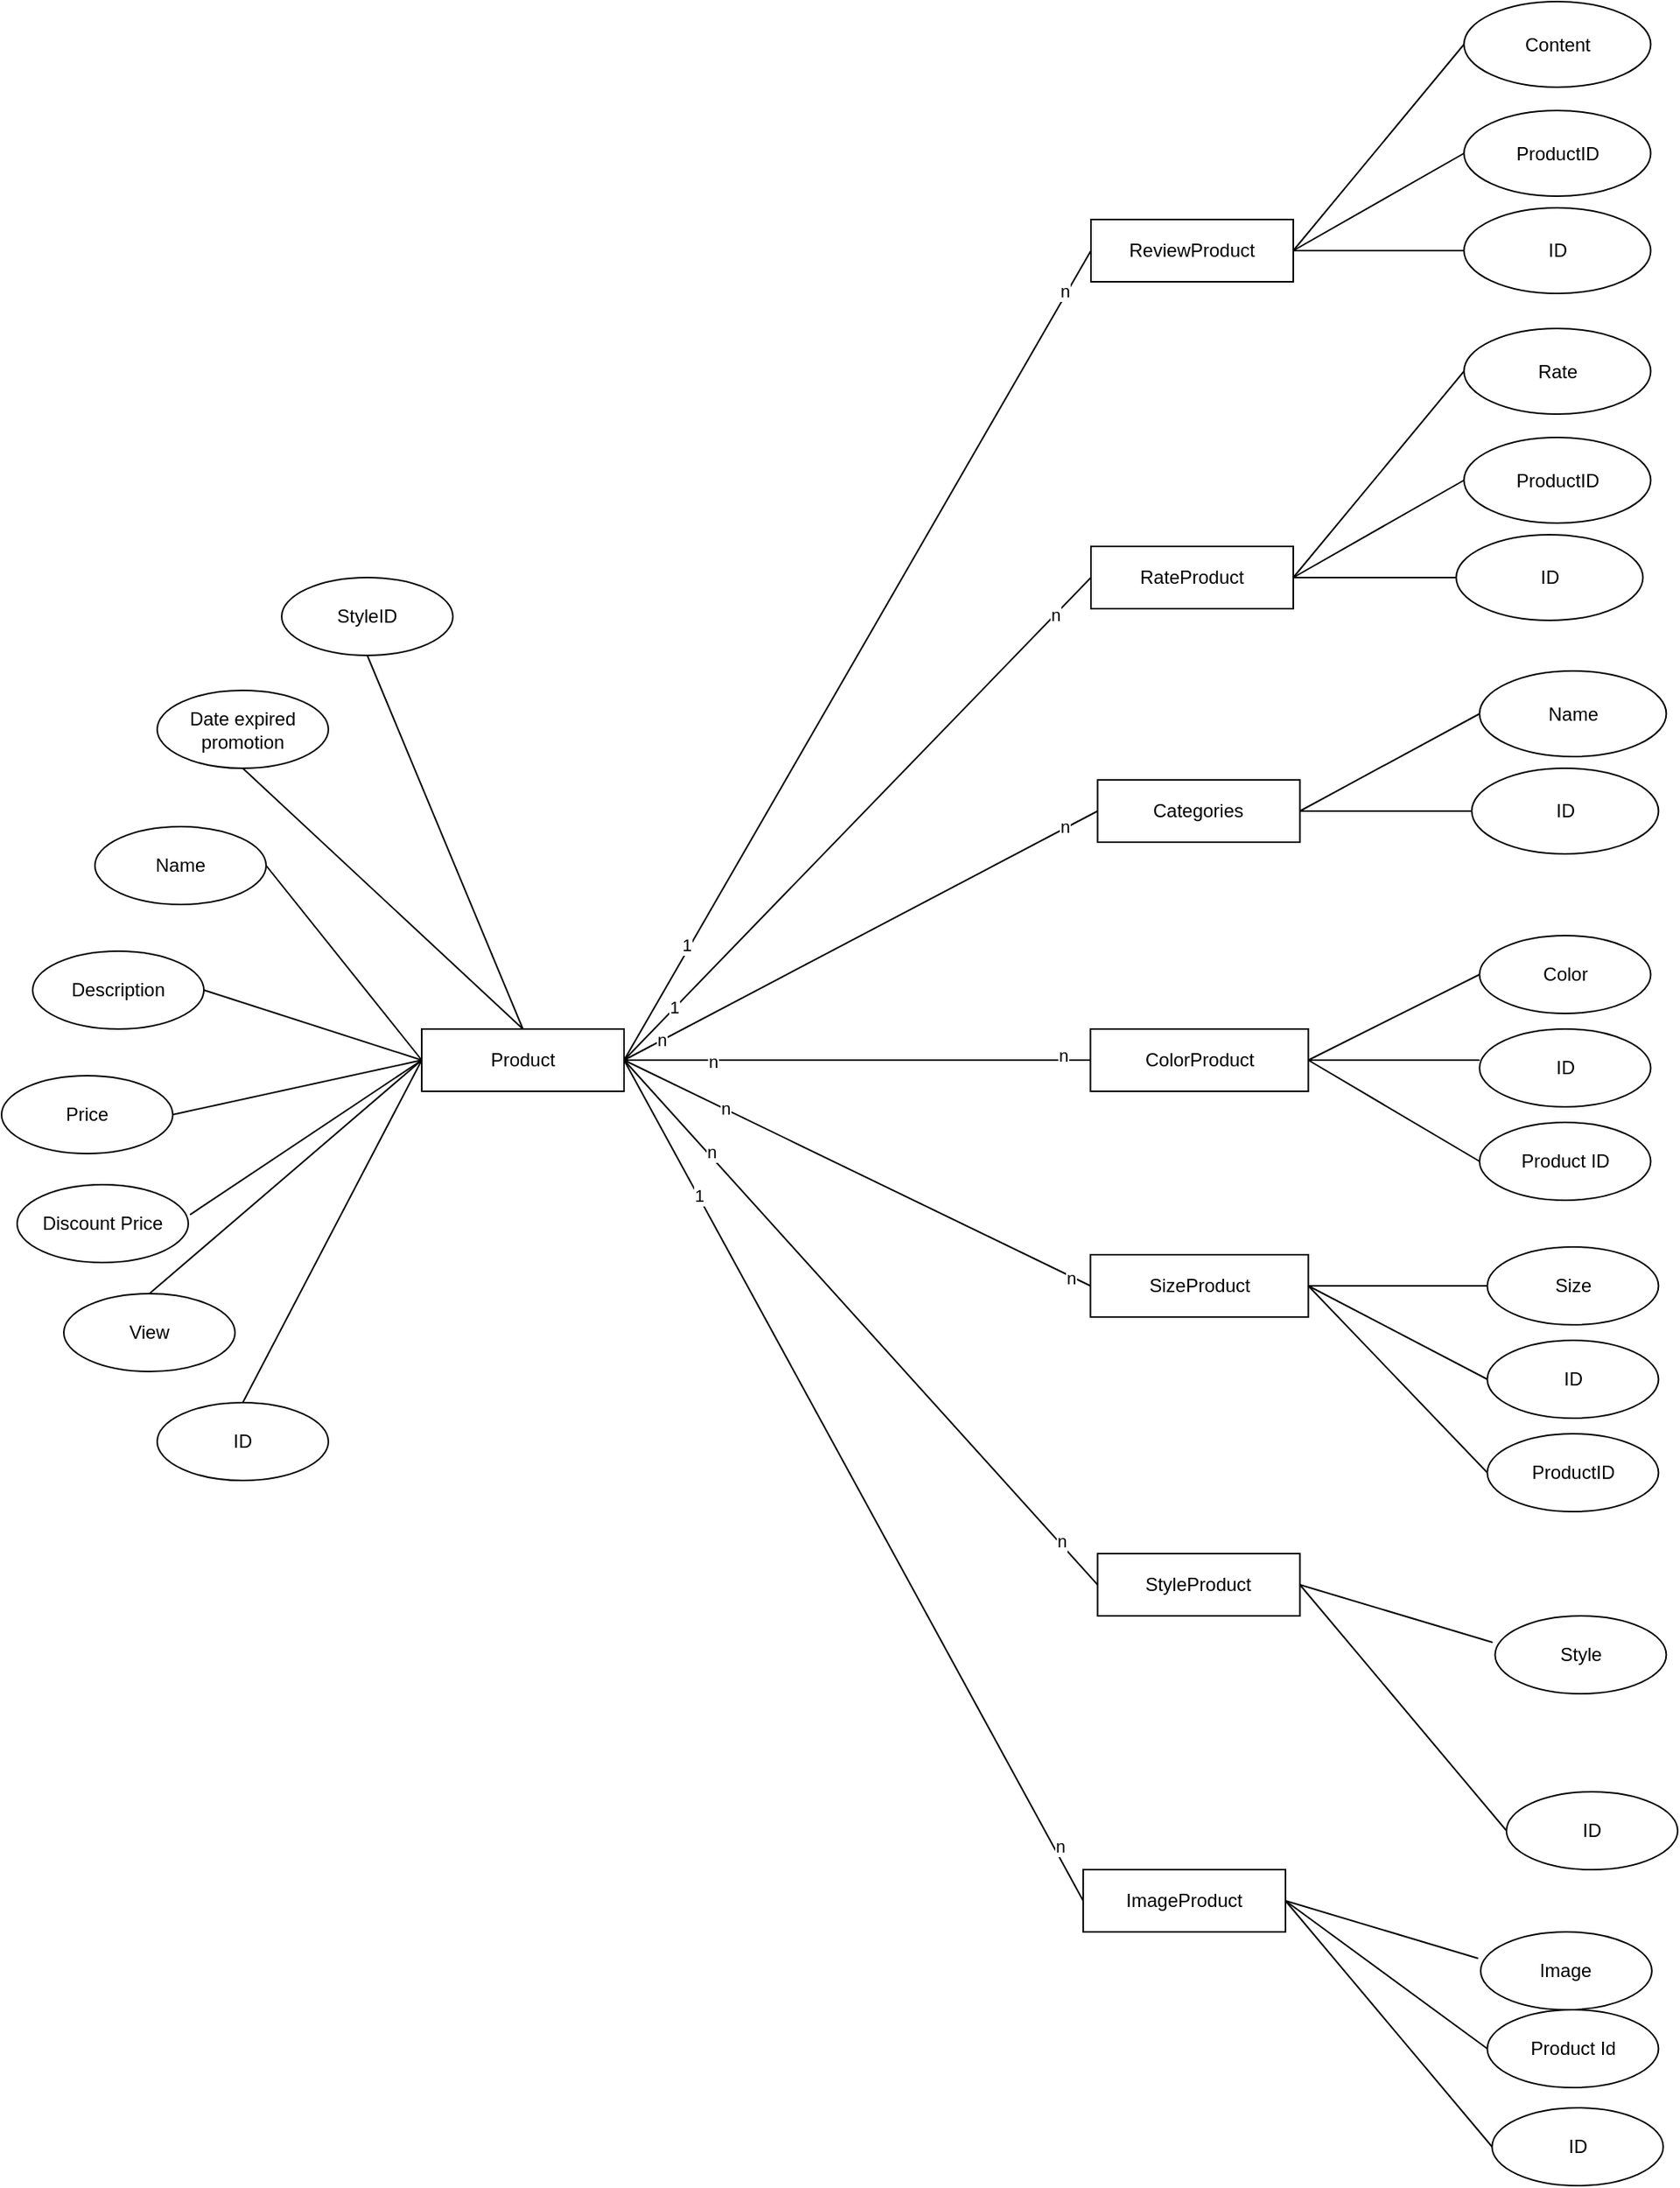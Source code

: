 <mxfile version="24.7.16">
  <diagram name="Trang-1" id="kHV9ho7AeVFAJn1dlJYw">
    <mxGraphModel grid="1" page="1" gridSize="10" guides="1" tooltips="1" connect="1" arrows="1" fold="1" pageScale="1" pageWidth="827" pageHeight="1169" math="0" shadow="0">
      <root>
        <mxCell id="0" />
        <mxCell id="1" parent="0" />
        <mxCell id="EDa_YDnMucxfAsAfOkFh-1" value="Product" style="rounded=0;whiteSpace=wrap;html=1;" vertex="1" parent="1">
          <mxGeometry x="20" y="160" width="130" height="40" as="geometry" />
        </mxCell>
        <mxCell id="EDa_YDnMucxfAsAfOkFh-2" value="Name" style="ellipse;whiteSpace=wrap;html=1;" vertex="1" parent="1">
          <mxGeometry x="-190" y="30" width="110" height="50" as="geometry" />
        </mxCell>
        <mxCell id="EDa_YDnMucxfAsAfOkFh-3" value="Description" style="ellipse;whiteSpace=wrap;html=1;" vertex="1" parent="1">
          <mxGeometry x="-230" y="110" width="110" height="50" as="geometry" />
        </mxCell>
        <mxCell id="EDa_YDnMucxfAsAfOkFh-4" value="Price" style="ellipse;whiteSpace=wrap;html=1;" vertex="1" parent="1">
          <mxGeometry x="-250" y="190" width="110" height="50" as="geometry" />
        </mxCell>
        <mxCell id="EDa_YDnMucxfAsAfOkFh-5" value="Discount Price" style="ellipse;whiteSpace=wrap;html=1;" vertex="1" parent="1">
          <mxGeometry x="-240" y="260" width="110" height="50" as="geometry" />
        </mxCell>
        <mxCell id="EDa_YDnMucxfAsAfOkFh-6" value="View" style="ellipse;whiteSpace=wrap;html=1;" vertex="1" parent="1">
          <mxGeometry x="-210" y="330" width="110" height="50" as="geometry" />
        </mxCell>
        <mxCell id="EDa_YDnMucxfAsAfOkFh-7" value="Date expired promotion" style="ellipse;whiteSpace=wrap;html=1;" vertex="1" parent="1">
          <mxGeometry x="-150" y="-57.5" width="110" height="50" as="geometry" />
        </mxCell>
        <mxCell id="EDa_YDnMucxfAsAfOkFh-11" value="" style="endArrow=none;html=1;rounded=0;exitX=0;exitY=0.5;exitDx=0;exitDy=0;entryX=0.5;entryY=0;entryDx=0;entryDy=0;" edge="1" parent="1" source="EDa_YDnMucxfAsAfOkFh-1" target="EDa_YDnMucxfAsAfOkFh-6">
          <mxGeometry width="50" height="50" relative="1" as="geometry">
            <mxPoint x="40" y="140" as="sourcePoint" />
            <mxPoint x="90" y="90" as="targetPoint" />
          </mxGeometry>
        </mxCell>
        <mxCell id="EDa_YDnMucxfAsAfOkFh-12" value="" style="endArrow=none;html=1;rounded=0;entryX=0;entryY=0.5;entryDx=0;entryDy=0;exitX=1.01;exitY=0.386;exitDx=0;exitDy=0;exitPerimeter=0;" edge="1" parent="1" source="EDa_YDnMucxfAsAfOkFh-5" target="EDa_YDnMucxfAsAfOkFh-1">
          <mxGeometry width="50" height="50" relative="1" as="geometry">
            <mxPoint x="-140" y="170" as="sourcePoint" />
            <mxPoint x="-90" y="120" as="targetPoint" />
          </mxGeometry>
        </mxCell>
        <mxCell id="EDa_YDnMucxfAsAfOkFh-13" value="" style="endArrow=none;html=1;rounded=0;entryX=0;entryY=0.5;entryDx=0;entryDy=0;exitX=1;exitY=0.5;exitDx=0;exitDy=0;" edge="1" parent="1" source="EDa_YDnMucxfAsAfOkFh-4" target="EDa_YDnMucxfAsAfOkFh-1">
          <mxGeometry width="50" height="50" relative="1" as="geometry">
            <mxPoint x="-60" y="150" as="sourcePoint" />
            <mxPoint x="-10" y="100" as="targetPoint" />
          </mxGeometry>
        </mxCell>
        <mxCell id="EDa_YDnMucxfAsAfOkFh-14" value="" style="endArrow=none;html=1;rounded=0;entryX=0;entryY=0.5;entryDx=0;entryDy=0;exitX=1;exitY=0.5;exitDx=0;exitDy=0;" edge="1" parent="1" source="EDa_YDnMucxfAsAfOkFh-3" target="EDa_YDnMucxfAsAfOkFh-1">
          <mxGeometry width="50" height="50" relative="1" as="geometry">
            <mxPoint x="-80" y="180" as="sourcePoint" />
            <mxPoint x="-30" y="130" as="targetPoint" />
          </mxGeometry>
        </mxCell>
        <mxCell id="EDa_YDnMucxfAsAfOkFh-15" value="" style="endArrow=none;html=1;rounded=0;exitX=1;exitY=0.5;exitDx=0;exitDy=0;entryX=0;entryY=0.5;entryDx=0;entryDy=0;" edge="1" parent="1" source="EDa_YDnMucxfAsAfOkFh-2" target="EDa_YDnMucxfAsAfOkFh-1">
          <mxGeometry width="50" height="50" relative="1" as="geometry">
            <mxPoint x="-70" y="130" as="sourcePoint" />
            <mxPoint x="-20" y="80" as="targetPoint" />
          </mxGeometry>
        </mxCell>
        <mxCell id="EDa_YDnMucxfAsAfOkFh-16" value="" style="endArrow=none;html=1;rounded=0;exitX=0.5;exitY=1;exitDx=0;exitDy=0;entryX=0.5;entryY=0;entryDx=0;entryDy=0;" edge="1" parent="1" source="EDa_YDnMucxfAsAfOkFh-7" target="EDa_YDnMucxfAsAfOkFh-1">
          <mxGeometry width="50" height="50" relative="1" as="geometry">
            <mxPoint y="120" as="sourcePoint" />
            <mxPoint x="50" y="70" as="targetPoint" />
          </mxGeometry>
        </mxCell>
        <mxCell id="EDa_YDnMucxfAsAfOkFh-19" value="StyleID" style="ellipse;whiteSpace=wrap;html=1;" vertex="1" parent="1">
          <mxGeometry x="-70" y="-130" width="110" height="50" as="geometry" />
        </mxCell>
        <mxCell id="EDa_YDnMucxfAsAfOkFh-21" value="" style="endArrow=none;html=1;rounded=0;entryX=0.5;entryY=1;entryDx=0;entryDy=0;exitX=0.5;exitY=0;exitDx=0;exitDy=0;" edge="1" parent="1" source="EDa_YDnMucxfAsAfOkFh-1" target="EDa_YDnMucxfAsAfOkFh-19">
          <mxGeometry width="50" height="50" relative="1" as="geometry">
            <mxPoint x="170" y="150" as="sourcePoint" />
            <mxPoint x="220" y="100" as="targetPoint" />
          </mxGeometry>
        </mxCell>
        <mxCell id="EDa_YDnMucxfAsAfOkFh-25" value="Categories" style="rounded=0;whiteSpace=wrap;html=1;" vertex="1" parent="1">
          <mxGeometry x="454.27" width="130" height="40" as="geometry" />
        </mxCell>
        <mxCell id="EDa_YDnMucxfAsAfOkFh-26" value="Name" style="ellipse;whiteSpace=wrap;html=1;" vertex="1" parent="1">
          <mxGeometry x="699.69" y="-70" width="120" height="55" as="geometry" />
        </mxCell>
        <mxCell id="EDa_YDnMucxfAsAfOkFh-28" value="" style="endArrow=none;html=1;rounded=0;entryX=0;entryY=0.5;entryDx=0;entryDy=0;exitX=1;exitY=0.5;exitDx=0;exitDy=0;" edge="1" parent="1" source="EDa_YDnMucxfAsAfOkFh-25" target="EDa_YDnMucxfAsAfOkFh-26">
          <mxGeometry width="50" height="50" relative="1" as="geometry">
            <mxPoint x="344.27" y="20" as="sourcePoint" />
            <mxPoint x="394.27" y="-30" as="targetPoint" />
          </mxGeometry>
        </mxCell>
        <mxCell id="EDa_YDnMucxfAsAfOkFh-29" value="ID" style="ellipse;whiteSpace=wrap;html=1;" vertex="1" parent="1">
          <mxGeometry x="-150" y="400" width="110" height="50" as="geometry" />
        </mxCell>
        <mxCell id="EDa_YDnMucxfAsAfOkFh-31" value="" style="endArrow=none;html=1;rounded=0;exitX=0.5;exitY=0;exitDx=0;exitDy=0;entryX=0;entryY=0.5;entryDx=0;entryDy=0;" edge="1" parent="1" source="EDa_YDnMucxfAsAfOkFh-29" target="EDa_YDnMucxfAsAfOkFh-1">
          <mxGeometry width="50" height="50" relative="1" as="geometry">
            <mxPoint x="250" y="280" as="sourcePoint" />
            <mxPoint x="300" y="230" as="targetPoint" />
          </mxGeometry>
        </mxCell>
        <mxCell id="EDa_YDnMucxfAsAfOkFh-32" value="ID" style="ellipse;whiteSpace=wrap;html=1;" vertex="1" parent="1">
          <mxGeometry x="694.69" y="-7.5" width="120" height="55" as="geometry" />
        </mxCell>
        <mxCell id="EDa_YDnMucxfAsAfOkFh-34" value="" style="endArrow=none;html=1;rounded=0;entryX=0;entryY=0.5;entryDx=0;entryDy=0;exitX=1;exitY=0.5;exitDx=0;exitDy=0;" edge="1" parent="1" source="EDa_YDnMucxfAsAfOkFh-25" target="EDa_YDnMucxfAsAfOkFh-32">
          <mxGeometry width="50" height="50" relative="1" as="geometry">
            <mxPoint x="364.27" y="30" as="sourcePoint" />
            <mxPoint x="414.27" y="-20" as="targetPoint" />
          </mxGeometry>
        </mxCell>
        <mxCell id="EDa_YDnMucxfAsAfOkFh-35" value="StyleProduct" style="rounded=0;whiteSpace=wrap;html=1;" vertex="1" parent="1">
          <mxGeometry x="454.27" y="497" width="130" height="40" as="geometry" />
        </mxCell>
        <mxCell id="EDa_YDnMucxfAsAfOkFh-37" value="Style" style="ellipse;whiteSpace=wrap;html=1;" vertex="1" parent="1">
          <mxGeometry x="709.69" y="537" width="110" height="50" as="geometry" />
        </mxCell>
        <mxCell id="EDa_YDnMucxfAsAfOkFh-38" value="ID" style="ellipse;whiteSpace=wrap;html=1;" vertex="1" parent="1">
          <mxGeometry x="717" y="650" width="110" height="50" as="geometry" />
        </mxCell>
        <mxCell id="EDa_YDnMucxfAsAfOkFh-42" value="" style="endArrow=none;html=1;rounded=0;entryX=1;entryY=0.5;entryDx=0;entryDy=0;exitX=0;exitY=0.5;exitDx=0;exitDy=0;" edge="1" parent="1" source="EDa_YDnMucxfAsAfOkFh-38" target="EDa_YDnMucxfAsAfOkFh-35">
          <mxGeometry width="50" height="50" relative="1" as="geometry">
            <mxPoint x="399.27" y="622" as="sourcePoint" />
            <mxPoint x="394.27" y="482" as="targetPoint" />
          </mxGeometry>
        </mxCell>
        <mxCell id="EDa_YDnMucxfAsAfOkFh-43" value="" style="endArrow=none;html=1;rounded=0;entryX=1;entryY=0.5;entryDx=0;entryDy=0;exitX=-0.015;exitY=0.34;exitDx=0;exitDy=0;exitPerimeter=0;" edge="1" parent="1" source="EDa_YDnMucxfAsAfOkFh-37" target="EDa_YDnMucxfAsAfOkFh-35">
          <mxGeometry width="50" height="50" relative="1" as="geometry">
            <mxPoint x="494.27" y="622" as="sourcePoint" />
            <mxPoint x="544.27" y="572" as="targetPoint" />
          </mxGeometry>
        </mxCell>
        <mxCell id="EDa_YDnMucxfAsAfOkFh-45" value="SizeProduct" style="rounded=0;whiteSpace=wrap;html=1;" vertex="1" parent="1">
          <mxGeometry x="449.69" y="305" width="140" height="40" as="geometry" />
        </mxCell>
        <mxCell id="EDa_YDnMucxfAsAfOkFh-46" value="ProductID" style="ellipse;whiteSpace=wrap;html=1;" vertex="1" parent="1">
          <mxGeometry x="704.69" y="420" width="110" height="50" as="geometry" />
        </mxCell>
        <mxCell id="EDa_YDnMucxfAsAfOkFh-47" value="Size" style="ellipse;whiteSpace=wrap;html=1;" vertex="1" parent="1">
          <mxGeometry x="704.69" y="300" width="110" height="50" as="geometry" />
        </mxCell>
        <mxCell id="EDa_YDnMucxfAsAfOkFh-48" value="ID" style="ellipse;whiteSpace=wrap;html=1;" vertex="1" parent="1">
          <mxGeometry x="704.69" y="360" width="110" height="50" as="geometry" />
        </mxCell>
        <mxCell id="EDa_YDnMucxfAsAfOkFh-49" value="" style="endArrow=none;html=1;rounded=0;exitX=1;exitY=0.5;exitDx=0;exitDy=0;entryX=0;entryY=0.5;entryDx=0;entryDy=0;" edge="1" parent="1" source="EDa_YDnMucxfAsAfOkFh-45" target="EDa_YDnMucxfAsAfOkFh-48">
          <mxGeometry width="50" height="50" relative="1" as="geometry">
            <mxPoint x="639.69" y="260" as="sourcePoint" />
            <mxPoint x="689.69" y="210" as="targetPoint" />
          </mxGeometry>
        </mxCell>
        <mxCell id="EDa_YDnMucxfAsAfOkFh-50" value="" style="endArrow=none;html=1;rounded=0;entryX=0;entryY=0.5;entryDx=0;entryDy=0;exitX=1;exitY=0.5;exitDx=0;exitDy=0;" edge="1" parent="1" source="EDa_YDnMucxfAsAfOkFh-45" target="EDa_YDnMucxfAsAfOkFh-47">
          <mxGeometry width="50" height="50" relative="1" as="geometry">
            <mxPoint x="629.69" y="260" as="sourcePoint" />
            <mxPoint x="679.69" y="210" as="targetPoint" />
          </mxGeometry>
        </mxCell>
        <mxCell id="EDa_YDnMucxfAsAfOkFh-51" value="" style="endArrow=none;html=1;rounded=0;entryX=0;entryY=0.5;entryDx=0;entryDy=0;exitX=1;exitY=0.5;exitDx=0;exitDy=0;" edge="1" parent="1" source="EDa_YDnMucxfAsAfOkFh-45" target="EDa_YDnMucxfAsAfOkFh-46">
          <mxGeometry width="50" height="50" relative="1" as="geometry">
            <mxPoint x="489.69" y="430" as="sourcePoint" />
            <mxPoint x="539.69" y="380" as="targetPoint" />
          </mxGeometry>
        </mxCell>
        <mxCell id="EDa_YDnMucxfAsAfOkFh-59" value="ColorProduct" style="rounded=0;whiteSpace=wrap;html=1;" vertex="1" parent="1">
          <mxGeometry x="449.69" y="160" width="140" height="40" as="geometry" />
        </mxCell>
        <mxCell id="EDa_YDnMucxfAsAfOkFh-61" value="ID" style="ellipse;whiteSpace=wrap;html=1;" vertex="1" parent="1">
          <mxGeometry x="699.69" y="160" width="110" height="50" as="geometry" />
        </mxCell>
        <mxCell id="EDa_YDnMucxfAsAfOkFh-62" value="Product ID" style="ellipse;whiteSpace=wrap;html=1;" vertex="1" parent="1">
          <mxGeometry x="699.69" y="220" width="110" height="50" as="geometry" />
        </mxCell>
        <mxCell id="EDa_YDnMucxfAsAfOkFh-63" value="Color" style="ellipse;whiteSpace=wrap;html=1;" vertex="1" parent="1">
          <mxGeometry x="699.69" y="100" width="110" height="50" as="geometry" />
        </mxCell>
        <mxCell id="EDa_YDnMucxfAsAfOkFh-64" value="" style="endArrow=none;html=1;rounded=0;entryX=1;entryY=0.5;entryDx=0;entryDy=0;exitX=0;exitY=0.4;exitDx=0;exitDy=0;exitPerimeter=0;" edge="1" parent="1" source="EDa_YDnMucxfAsAfOkFh-61" target="EDa_YDnMucxfAsAfOkFh-59">
          <mxGeometry width="50" height="50" relative="1" as="geometry">
            <mxPoint x="409.69" y="380" as="sourcePoint" />
            <mxPoint x="459.69" y="330" as="targetPoint" />
          </mxGeometry>
        </mxCell>
        <mxCell id="EDa_YDnMucxfAsAfOkFh-65" value="" style="endArrow=none;html=1;rounded=0;entryX=1;entryY=0.5;entryDx=0;entryDy=0;exitX=0;exitY=0.5;exitDx=0;exitDy=0;" edge="1" parent="1" source="EDa_YDnMucxfAsAfOkFh-62" target="EDa_YDnMucxfAsAfOkFh-59">
          <mxGeometry width="50" height="50" relative="1" as="geometry">
            <mxPoint x="389.69" y="420" as="sourcePoint" />
            <mxPoint x="439.69" y="370" as="targetPoint" />
          </mxGeometry>
        </mxCell>
        <mxCell id="EDa_YDnMucxfAsAfOkFh-66" value="" style="endArrow=none;html=1;rounded=0;entryX=1;entryY=0.5;entryDx=0;entryDy=0;exitX=0;exitY=0.5;exitDx=0;exitDy=0;" edge="1" parent="1" source="EDa_YDnMucxfAsAfOkFh-63" target="EDa_YDnMucxfAsAfOkFh-59">
          <mxGeometry width="50" height="50" relative="1" as="geometry">
            <mxPoint x="489.69" y="400" as="sourcePoint" />
            <mxPoint x="539.69" y="350" as="targetPoint" />
          </mxGeometry>
        </mxCell>
        <mxCell id="EDa_YDnMucxfAsAfOkFh-67" value="" style="endArrow=none;html=1;rounded=0;entryX=1;entryY=0.5;entryDx=0;entryDy=0;exitX=0;exitY=0.5;exitDx=0;exitDy=0;" edge="1" parent="1" source="EDa_YDnMucxfAsAfOkFh-35" target="EDa_YDnMucxfAsAfOkFh-1">
          <mxGeometry width="50" height="50" relative="1" as="geometry">
            <mxPoint x="10" y="360" as="sourcePoint" />
            <mxPoint x="60" y="310" as="targetPoint" />
          </mxGeometry>
        </mxCell>
        <mxCell id="EDa_YDnMucxfAsAfOkFh-135" value="n" style="edgeLabel;html=1;align=center;verticalAlign=middle;resizable=0;points=[];" connectable="0" vertex="1" parent="EDa_YDnMucxfAsAfOkFh-67">
          <mxGeometry x="-0.839" y="-1" relative="1" as="geometry">
            <mxPoint as="offset" />
          </mxGeometry>
        </mxCell>
        <mxCell id="EDa_YDnMucxfAsAfOkFh-136" value="n" style="edgeLabel;html=1;align=center;verticalAlign=middle;resizable=0;points=[];" connectable="0" vertex="1" parent="EDa_YDnMucxfAsAfOkFh-67">
          <mxGeometry x="0.644" y="-2" relative="1" as="geometry">
            <mxPoint as="offset" />
          </mxGeometry>
        </mxCell>
        <mxCell id="EDa_YDnMucxfAsAfOkFh-70" value="" style="endArrow=none;html=1;rounded=0;exitX=1;exitY=0.5;exitDx=0;exitDy=0;entryX=0;entryY=0.5;entryDx=0;entryDy=0;" edge="1" parent="1" source="EDa_YDnMucxfAsAfOkFh-1" target="EDa_YDnMucxfAsAfOkFh-45">
          <mxGeometry width="50" height="50" relative="1" as="geometry">
            <mxPoint x="210" y="340" as="sourcePoint" />
            <mxPoint x="260" y="290" as="targetPoint" />
          </mxGeometry>
        </mxCell>
        <mxCell id="EDa_YDnMucxfAsAfOkFh-71" value="n" style="edgeLabel;html=1;align=center;verticalAlign=middle;resizable=0;points=[];" connectable="0" vertex="1" parent="EDa_YDnMucxfAsAfOkFh-70">
          <mxGeometry x="0.919" y="-1" relative="1" as="geometry">
            <mxPoint as="offset" />
          </mxGeometry>
        </mxCell>
        <mxCell id="EDa_YDnMucxfAsAfOkFh-134" value="n" style="edgeLabel;html=1;align=center;verticalAlign=middle;resizable=0;points=[];" connectable="0" vertex="1" parent="EDa_YDnMucxfAsAfOkFh-70">
          <mxGeometry x="-0.569" relative="1" as="geometry">
            <mxPoint as="offset" />
          </mxGeometry>
        </mxCell>
        <mxCell id="EDa_YDnMucxfAsAfOkFh-73" value="" style="endArrow=none;html=1;rounded=0;entryX=0;entryY=0.5;entryDx=0;entryDy=0;exitX=1;exitY=0.5;exitDx=0;exitDy=0;" edge="1" parent="1" source="EDa_YDnMucxfAsAfOkFh-1" target="EDa_YDnMucxfAsAfOkFh-59">
          <mxGeometry width="50" height="50" relative="1" as="geometry">
            <mxPoint x="230" y="280" as="sourcePoint" />
            <mxPoint x="280" y="230" as="targetPoint" />
          </mxGeometry>
        </mxCell>
        <mxCell id="EDa_YDnMucxfAsAfOkFh-74" value="n" style="edgeLabel;html=1;align=center;verticalAlign=middle;resizable=0;points=[];" connectable="0" vertex="1" parent="EDa_YDnMucxfAsAfOkFh-73">
          <mxGeometry x="0.881" y="3" relative="1" as="geometry">
            <mxPoint as="offset" />
          </mxGeometry>
        </mxCell>
        <mxCell id="EDa_YDnMucxfAsAfOkFh-137" value="n" style="edgeLabel;html=1;align=center;verticalAlign=middle;resizable=0;points=[];" connectable="0" vertex="1" parent="EDa_YDnMucxfAsAfOkFh-73">
          <mxGeometry x="-0.623" y="-1" relative="1" as="geometry">
            <mxPoint as="offset" />
          </mxGeometry>
        </mxCell>
        <mxCell id="EDa_YDnMucxfAsAfOkFh-76" value="" style="endArrow=none;html=1;rounded=0;entryX=0;entryY=0.5;entryDx=0;entryDy=0;exitX=1;exitY=0.5;exitDx=0;exitDy=0;" edge="1" parent="1" source="EDa_YDnMucxfAsAfOkFh-1" target="EDa_YDnMucxfAsAfOkFh-25">
          <mxGeometry width="50" height="50" relative="1" as="geometry">
            <mxPoint x="160" y="180" as="sourcePoint" />
            <mxPoint x="300" y="110" as="targetPoint" />
          </mxGeometry>
        </mxCell>
        <mxCell id="EDa_YDnMucxfAsAfOkFh-77" value="n" style="edgeLabel;html=1;align=center;verticalAlign=middle;resizable=0;points=[];" connectable="0" vertex="1" parent="EDa_YDnMucxfAsAfOkFh-76">
          <mxGeometry x="-0.843" y="1" relative="1" as="geometry">
            <mxPoint as="offset" />
          </mxGeometry>
        </mxCell>
        <mxCell id="EDa_YDnMucxfAsAfOkFh-138" value="n" style="edgeLabel;html=1;align=center;verticalAlign=middle;resizable=0;points=[];" connectable="0" vertex="1" parent="EDa_YDnMucxfAsAfOkFh-76">
          <mxGeometry x="0.862" y="1" relative="1" as="geometry">
            <mxPoint as="offset" />
          </mxGeometry>
        </mxCell>
        <mxCell id="EDa_YDnMucxfAsAfOkFh-85" value="RateProduct" style="rounded=0;whiteSpace=wrap;html=1;" vertex="1" parent="1">
          <mxGeometry x="450" y="-150" width="130" height="40" as="geometry" />
        </mxCell>
        <mxCell id="EDa_YDnMucxfAsAfOkFh-86" value="ProductID" style="ellipse;whiteSpace=wrap;html=1;" vertex="1" parent="1">
          <mxGeometry x="689.69" y="-220" width="120" height="55" as="geometry" />
        </mxCell>
        <mxCell id="EDa_YDnMucxfAsAfOkFh-87" value="" style="endArrow=none;html=1;rounded=0;entryX=0;entryY=0.5;entryDx=0;entryDy=0;exitX=1;exitY=0.5;exitDx=0;exitDy=0;" edge="1" parent="1" source="EDa_YDnMucxfAsAfOkFh-85" target="EDa_YDnMucxfAsAfOkFh-86">
          <mxGeometry width="50" height="50" relative="1" as="geometry">
            <mxPoint x="334.27" y="-130" as="sourcePoint" />
            <mxPoint x="384.27" y="-180" as="targetPoint" />
          </mxGeometry>
        </mxCell>
        <mxCell id="EDa_YDnMucxfAsAfOkFh-88" value="ID" style="ellipse;whiteSpace=wrap;html=1;" vertex="1" parent="1">
          <mxGeometry x="684.69" y="-157.5" width="120" height="55" as="geometry" />
        </mxCell>
        <mxCell id="EDa_YDnMucxfAsAfOkFh-89" value="" style="endArrow=none;html=1;rounded=0;entryX=0;entryY=0.5;entryDx=0;entryDy=0;exitX=1;exitY=0.5;exitDx=0;exitDy=0;" edge="1" parent="1" source="EDa_YDnMucxfAsAfOkFh-85" target="EDa_YDnMucxfAsAfOkFh-88">
          <mxGeometry width="50" height="50" relative="1" as="geometry">
            <mxPoint x="354.27" y="-120" as="sourcePoint" />
            <mxPoint x="404.27" y="-170" as="targetPoint" />
          </mxGeometry>
        </mxCell>
        <mxCell id="EDa_YDnMucxfAsAfOkFh-91" value="Rate" style="ellipse;whiteSpace=wrap;html=1;" vertex="1" parent="1">
          <mxGeometry x="689.69" y="-290" width="120" height="55" as="geometry" />
        </mxCell>
        <mxCell id="EDa_YDnMucxfAsAfOkFh-93" value="" style="endArrow=none;html=1;rounded=0;entryX=0;entryY=0.5;entryDx=0;entryDy=0;exitX=1;exitY=0.5;exitDx=0;exitDy=0;" edge="1" parent="1" source="EDa_YDnMucxfAsAfOkFh-85" target="EDa_YDnMucxfAsAfOkFh-91">
          <mxGeometry width="50" height="50" relative="1" as="geometry">
            <mxPoint x="470" y="-220" as="sourcePoint" />
            <mxPoint x="520" y="-270" as="targetPoint" />
          </mxGeometry>
        </mxCell>
        <mxCell id="EDa_YDnMucxfAsAfOkFh-94" value="" style="endArrow=none;html=1;rounded=0;entryX=0;entryY=0.5;entryDx=0;entryDy=0;exitX=1;exitY=0.5;exitDx=0;exitDy=0;" edge="1" parent="1" source="EDa_YDnMucxfAsAfOkFh-1" target="EDa_YDnMucxfAsAfOkFh-85">
          <mxGeometry width="50" height="50" relative="1" as="geometry">
            <mxPoint x="290" y="20" as="sourcePoint" />
            <mxPoint x="340" y="-30" as="targetPoint" />
          </mxGeometry>
        </mxCell>
        <mxCell id="EDa_YDnMucxfAsAfOkFh-95" value="1" style="edgeLabel;html=1;align=center;verticalAlign=middle;resizable=0;points=[];" connectable="0" vertex="1" parent="EDa_YDnMucxfAsAfOkFh-94">
          <mxGeometry x="-0.784" y="1" relative="1" as="geometry">
            <mxPoint as="offset" />
          </mxGeometry>
        </mxCell>
        <mxCell id="EDa_YDnMucxfAsAfOkFh-96" value="n" style="edgeLabel;html=1;align=center;verticalAlign=middle;resizable=0;points=[];" connectable="0" vertex="1" parent="EDa_YDnMucxfAsAfOkFh-94">
          <mxGeometry x="0.847" relative="1" as="geometry">
            <mxPoint as="offset" />
          </mxGeometry>
        </mxCell>
        <mxCell id="EDa_YDnMucxfAsAfOkFh-97" value="ReviewProduct" style="rounded=0;whiteSpace=wrap;html=1;" vertex="1" parent="1">
          <mxGeometry x="450" y="-360" width="130" height="40" as="geometry" />
        </mxCell>
        <mxCell id="EDa_YDnMucxfAsAfOkFh-98" value="ProductID" style="ellipse;whiteSpace=wrap;html=1;" vertex="1" parent="1">
          <mxGeometry x="689.69" y="-430" width="120" height="55" as="geometry" />
        </mxCell>
        <mxCell id="EDa_YDnMucxfAsAfOkFh-99" value="" style="endArrow=none;html=1;rounded=0;entryX=0;entryY=0.5;entryDx=0;entryDy=0;exitX=1;exitY=0.5;exitDx=0;exitDy=0;" edge="1" parent="1" source="EDa_YDnMucxfAsAfOkFh-97" target="EDa_YDnMucxfAsAfOkFh-98">
          <mxGeometry width="50" height="50" relative="1" as="geometry">
            <mxPoint x="334.27" y="-340" as="sourcePoint" />
            <mxPoint x="384.27" y="-390" as="targetPoint" />
          </mxGeometry>
        </mxCell>
        <mxCell id="EDa_YDnMucxfAsAfOkFh-100" value="ID" style="ellipse;whiteSpace=wrap;html=1;" vertex="1" parent="1">
          <mxGeometry x="689.69" y="-367.5" width="120" height="55" as="geometry" />
        </mxCell>
        <mxCell id="EDa_YDnMucxfAsAfOkFh-101" value="" style="endArrow=none;html=1;rounded=0;entryX=0;entryY=0.5;entryDx=0;entryDy=0;exitX=1;exitY=0.5;exitDx=0;exitDy=0;" edge="1" parent="1" source="EDa_YDnMucxfAsAfOkFh-97" target="EDa_YDnMucxfAsAfOkFh-100">
          <mxGeometry width="50" height="50" relative="1" as="geometry">
            <mxPoint x="354.27" y="-330" as="sourcePoint" />
            <mxPoint x="404.27" y="-380" as="targetPoint" />
          </mxGeometry>
        </mxCell>
        <mxCell id="EDa_YDnMucxfAsAfOkFh-102" value="Content" style="ellipse;whiteSpace=wrap;html=1;" vertex="1" parent="1">
          <mxGeometry x="689.69" y="-500" width="120" height="55" as="geometry" />
        </mxCell>
        <mxCell id="EDa_YDnMucxfAsAfOkFh-103" value="" style="endArrow=none;html=1;rounded=0;entryX=0;entryY=0.5;entryDx=0;entryDy=0;exitX=1;exitY=0.5;exitDx=0;exitDy=0;" edge="1" parent="1" source="EDa_YDnMucxfAsAfOkFh-97" target="EDa_YDnMucxfAsAfOkFh-102">
          <mxGeometry width="50" height="50" relative="1" as="geometry">
            <mxPoint x="470" y="-430" as="sourcePoint" />
            <mxPoint x="520" y="-480" as="targetPoint" />
          </mxGeometry>
        </mxCell>
        <mxCell id="EDa_YDnMucxfAsAfOkFh-105" value="" style="endArrow=none;html=1;rounded=0;entryX=0;entryY=0.5;entryDx=0;entryDy=0;exitX=1;exitY=0.5;exitDx=0;exitDy=0;" edge="1" parent="1" source="EDa_YDnMucxfAsAfOkFh-1" target="EDa_YDnMucxfAsAfOkFh-97">
          <mxGeometry width="50" height="50" relative="1" as="geometry">
            <mxPoint x="280" y="-140" as="sourcePoint" />
            <mxPoint x="330" y="-190" as="targetPoint" />
          </mxGeometry>
        </mxCell>
        <mxCell id="EDa_YDnMucxfAsAfOkFh-106" value="1" style="edgeLabel;html=1;align=center;verticalAlign=middle;resizable=0;points=[];" connectable="0" vertex="1" parent="EDa_YDnMucxfAsAfOkFh-105">
          <mxGeometry x="-0.715" y="3" relative="1" as="geometry">
            <mxPoint y="1" as="offset" />
          </mxGeometry>
        </mxCell>
        <mxCell id="EDa_YDnMucxfAsAfOkFh-107" value="n" style="edgeLabel;html=1;align=center;verticalAlign=middle;resizable=0;points=[];" connectable="0" vertex="1" parent="EDa_YDnMucxfAsAfOkFh-105">
          <mxGeometry x="0.898" y="2" relative="1" as="geometry">
            <mxPoint as="offset" />
          </mxGeometry>
        </mxCell>
        <mxCell id="EDa_YDnMucxfAsAfOkFh-124" value="ImageProduct" style="rounded=0;whiteSpace=wrap;html=1;" vertex="1" parent="1">
          <mxGeometry x="445" y="700" width="130" height="40" as="geometry" />
        </mxCell>
        <mxCell id="EDa_YDnMucxfAsAfOkFh-125" value="Image" style="ellipse;whiteSpace=wrap;html=1;" vertex="1" parent="1">
          <mxGeometry x="700.42" y="740" width="110" height="50" as="geometry" />
        </mxCell>
        <mxCell id="EDa_YDnMucxfAsAfOkFh-126" value="ID" style="ellipse;whiteSpace=wrap;html=1;" vertex="1" parent="1">
          <mxGeometry x="707.73" y="853" width="110" height="50" as="geometry" />
        </mxCell>
        <mxCell id="EDa_YDnMucxfAsAfOkFh-127" value="" style="endArrow=none;html=1;rounded=0;entryX=1;entryY=0.5;entryDx=0;entryDy=0;exitX=0;exitY=0.5;exitDx=0;exitDy=0;" edge="1" parent="1" source="EDa_YDnMucxfAsAfOkFh-126" target="EDa_YDnMucxfAsAfOkFh-124">
          <mxGeometry width="50" height="50" relative="1" as="geometry">
            <mxPoint x="390" y="825" as="sourcePoint" />
            <mxPoint x="385" y="685" as="targetPoint" />
          </mxGeometry>
        </mxCell>
        <mxCell id="EDa_YDnMucxfAsAfOkFh-128" value="" style="endArrow=none;html=1;rounded=0;entryX=1;entryY=0.5;entryDx=0;entryDy=0;exitX=-0.015;exitY=0.34;exitDx=0;exitDy=0;exitPerimeter=0;" edge="1" parent="1" source="EDa_YDnMucxfAsAfOkFh-125" target="EDa_YDnMucxfAsAfOkFh-124">
          <mxGeometry width="50" height="50" relative="1" as="geometry">
            <mxPoint x="485" y="825" as="sourcePoint" />
            <mxPoint x="535" y="775" as="targetPoint" />
          </mxGeometry>
        </mxCell>
        <mxCell id="EDa_YDnMucxfAsAfOkFh-129" value="Product Id" style="ellipse;whiteSpace=wrap;html=1;" vertex="1" parent="1">
          <mxGeometry x="704.69" y="790" width="110" height="50" as="geometry" />
        </mxCell>
        <mxCell id="EDa_YDnMucxfAsAfOkFh-130" value="" style="endArrow=none;html=1;rounded=0;entryX=0;entryY=0.5;entryDx=0;entryDy=0;exitX=1;exitY=0.5;exitDx=0;exitDy=0;" edge="1" parent="1" source="EDa_YDnMucxfAsAfOkFh-124" target="EDa_YDnMucxfAsAfOkFh-129">
          <mxGeometry width="50" height="50" relative="1" as="geometry">
            <mxPoint x="330" y="640" as="sourcePoint" />
            <mxPoint x="380" y="590" as="targetPoint" />
          </mxGeometry>
        </mxCell>
        <mxCell id="EDa_YDnMucxfAsAfOkFh-131" value="" style="endArrow=none;html=1;rounded=0;entryX=1;entryY=0.5;entryDx=0;entryDy=0;exitX=0;exitY=0.5;exitDx=0;exitDy=0;" edge="1" parent="1" source="EDa_YDnMucxfAsAfOkFh-124" target="EDa_YDnMucxfAsAfOkFh-1">
          <mxGeometry width="50" height="50" relative="1" as="geometry">
            <mxPoint x="90" y="590" as="sourcePoint" />
            <mxPoint x="140" y="540" as="targetPoint" />
          </mxGeometry>
        </mxCell>
        <mxCell id="EDa_YDnMucxfAsAfOkFh-132" value="n" style="edgeLabel;html=1;align=center;verticalAlign=middle;resizable=0;points=[];" connectable="0" vertex="1" parent="EDa_YDnMucxfAsAfOkFh-131">
          <mxGeometry x="-0.877" y="-3" relative="1" as="geometry">
            <mxPoint as="offset" />
          </mxGeometry>
        </mxCell>
        <mxCell id="EDa_YDnMucxfAsAfOkFh-133" value="1" style="edgeLabel;html=1;align=center;verticalAlign=middle;resizable=0;points=[];" connectable="0" vertex="1" parent="EDa_YDnMucxfAsAfOkFh-131">
          <mxGeometry x="0.677" relative="1" as="geometry">
            <mxPoint as="offset" />
          </mxGeometry>
        </mxCell>
      </root>
    </mxGraphModel>
  </diagram>
</mxfile>
